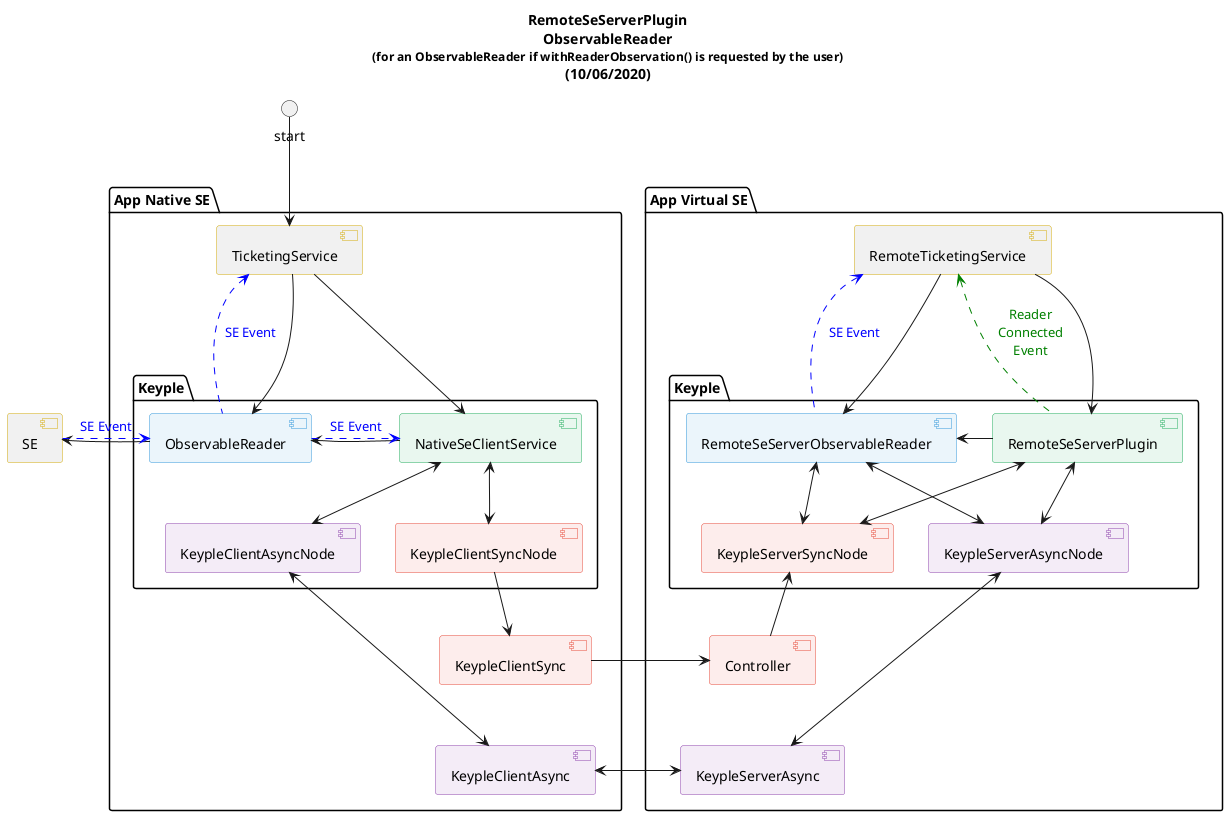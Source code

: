 @startuml
title
    RemoteSeServerPlugin
    ObservableReader
    <font size=12>(for an ObservableReader if withReaderObservation() is requested by the user)
    (10/06/2020)
end title

' == THEME ==

'Couleurs issues de : https://htmlcolorcodes.com/fr/tableau-de-couleur/tableau-de-couleur-design-plat/
skinparam Shadowing false
skinparam component {
    BorderColor #D4AC0D
    ' Red
    BackgroundColor<<red>> #FDEDEC
    BorderColor<<red>> #E74C3C
    ' Purple
    BackgroundColor<<purple>> #F4ECF7
    BorderColor<<purple>> #8E44AD
    ' blue
    BackgroundColor<<blue>> #EBF5FB
    BorderColor<<blue>> #3498DB
    ' Green
    BackgroundColor<<green>> #E9F7EF
    BorderColor<<green>> #27AE60
    ' Grey
    BackgroundColor<<grey>> #EAECEE
    BorderColor<<grey>> #2C3E50
}
hide <<red>> stereotype
hide <<purple>> stereotype
hide <<blue>> stereotype
hide <<green>> stereotype
hide <<grey>> stereotype

' == CONTENT ==

[SE]
package "App Native SE" {
    [TicketingService] as slave
    package "Keyple" as nativeKeyple {
        [ObservableReader] <<blue>>
        [NativeSeClientService] <<green>>
        [KeypleClientSyncNode] <<red>>
        [KeypleClientAsyncNode] as nativeAsyncNode <<purple>>
    }
    [KeypleClientSync] <<red>>
    [KeypleClientAsync] as nativeAsyncSender <<purple>>
}
package "App Virtual SE" {
    [RemoteTicketingService] as master
    package "Keyple" as virtualKeyple {
        [RemoteSeServerObservableReader] <<blue>>
        [RemoteSeServerPlugin] <<green>>
        [KeypleServerSyncNode] <<red>>
        [KeypleServerAsyncNode] as virtualAsyncNode <<purple>>
    }
    [Controller] <<red>>
    [KeypleServerAsync] as virtualAsyncSender <<purple>>
}

'utilisation
slave <-up- start
[ObservableReader] -left-> [SE]
[SE] .right.> [ObservableReader] #Blue : <color:blue>SE Event
slave --> [ObservableReader]
[ObservableReader] .up.> slave #Blue : <color:blue>SE Event
slave --> [NativeSeClientService]
[NativeSeClientService] -left-> [ObservableReader]
[ObservableReader] .right.> [NativeSeClientService] #Blue : <color:blue>SE Event
[NativeSeClientService] <--> [KeypleClientSyncNode]
[NativeSeClientService] <--> nativeAsyncNode
[KeypleClientSyncNode] --> [KeypleClientSync]
nativeAsyncNode <--> nativeAsyncSender

master --> [RemoteSeServerObservableReader]
[RemoteSeServerObservableReader] .up.> master #Blue : <color:blue>SE Event
master --> [RemoteSeServerPlugin]
[RemoteSeServerPlugin] .up.> master #Green : <color:green>Reader\n<color:green>Connected\n<color:green>Event
[RemoteSeServerPlugin] -> [RemoteSeServerObservableReader]
[RemoteSeServerPlugin] <--> [KeypleServerSyncNode]
[RemoteSeServerPlugin] <--> virtualAsyncNode
[RemoteSeServerObservableReader] <--> virtualAsyncNode
[RemoteSeServerObservableReader] <--> [KeypleServerSyncNode]
[Controller] -up-> [KeypleServerSyncNode]
virtualAsyncSender <-up-> virtualAsyncNode

[KeypleClientSync] -> [Controller]
nativeAsyncSender <-> virtualAsyncSender

' == LAYOUT ==
[KeypleClientSync] -[hidden]- nativeAsyncSender
[Controller] -[hidden]- virtualAsyncSender
nativeAsyncNode -[hidden]right- [KeypleClientSyncNode]
[KeypleServerSyncNode] -[hidden]right- virtualAsyncNode

@enduml